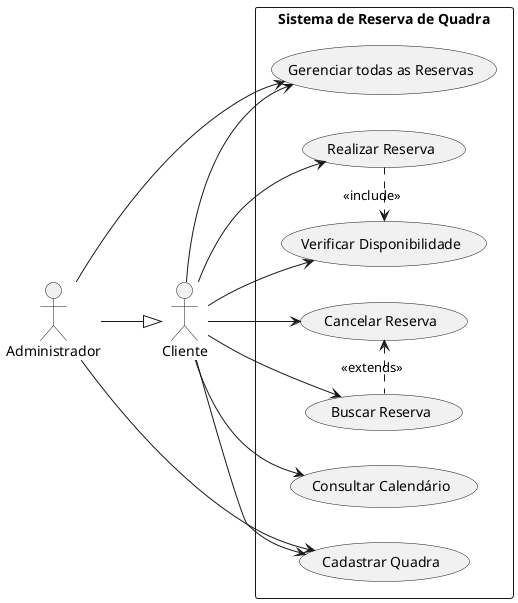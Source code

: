 @startuml

left to right direction

actor cli as "Cliente"
actor adm as "Administrador"


rectangle "Sistema de Reserva de Quadra" {
    usecase "Consultar Calendário" as cu01
    usecase "Buscar Reserva" as cu02
    usecase "Realizar Reserva" as cu03
    usecase "Verificar Disponibilidade" as cu04
    usecase "Cancelar Reserva" as cu05
    usecase "Gerenciar todas as Reservas" as cu06
    usecase "Cadastrar Quadra" as cu07

    cu03 .> cu04 : <<include>>
    cu05 <. cu02 : <<extends>> 
}

cli --> cu01  
cli --> cu02
cli --> cu03
cli --> cu04
cli --> cu05
cli --> cu06
cli --> cu07

adm --|> cli
adm --> cu06
adm --> cu07


@enduml

/'
